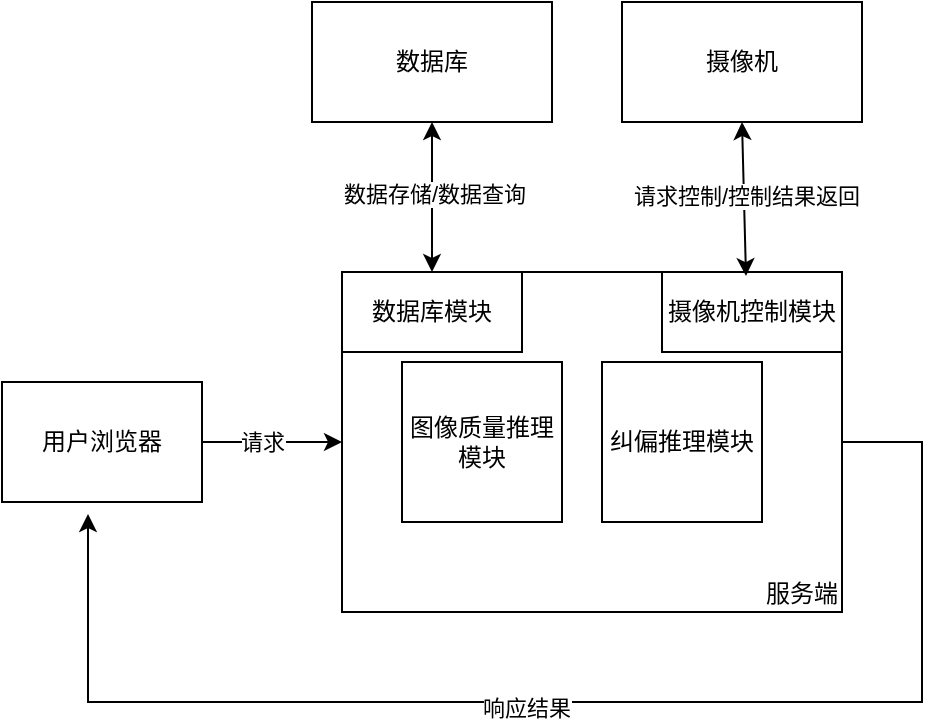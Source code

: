 <mxfile version="24.4.3" type="github">
  <diagram name="第 1 页" id="RA2dW2QIf4sX7xkVH5Dw">
    <mxGraphModel dx="1194" dy="731" grid="1" gridSize="10" guides="1" tooltips="1" connect="1" arrows="1" fold="1" page="1" pageScale="1" pageWidth="827" pageHeight="1169" math="0" shadow="0">
      <root>
        <mxCell id="0" />
        <mxCell id="1" parent="0" />
        <mxCell id="c4xiFc3Pp5Zp70a9VGpr-1" value="用户浏览器" style="rounded=0;whiteSpace=wrap;html=1;" vertex="1" parent="1">
          <mxGeometry x="60" y="320" width="100" height="60" as="geometry" />
        </mxCell>
        <mxCell id="c4xiFc3Pp5Zp70a9VGpr-2" value="服务端" style="rounded=0;whiteSpace=wrap;html=1;align=right;verticalAlign=bottom;" vertex="1" parent="1">
          <mxGeometry x="230" y="265" width="250" height="170" as="geometry" />
        </mxCell>
        <mxCell id="c4xiFc3Pp5Zp70a9VGpr-3" value="纠偏推理模块" style="whiteSpace=wrap;html=1;aspect=fixed;align=center;" vertex="1" parent="1">
          <mxGeometry x="360" y="310" width="80" height="80" as="geometry" />
        </mxCell>
        <mxCell id="c4xiFc3Pp5Zp70a9VGpr-4" value="摄像机控制模块" style="rounded=0;whiteSpace=wrap;html=1;" vertex="1" parent="1">
          <mxGeometry x="390" y="265" width="90" height="40" as="geometry" />
        </mxCell>
        <mxCell id="c4xiFc3Pp5Zp70a9VGpr-5" value="图像质量推理模块" style="rounded=0;whiteSpace=wrap;html=1;" vertex="1" parent="1">
          <mxGeometry x="260" y="310" width="80" height="80" as="geometry" />
        </mxCell>
        <mxCell id="c4xiFc3Pp5Zp70a9VGpr-7" value="" style="endArrow=classic;html=1;rounded=0;exitX=1;exitY=0.5;exitDx=0;exitDy=0;entryX=0;entryY=0.5;entryDx=0;entryDy=0;" edge="1" parent="1" source="c4xiFc3Pp5Zp70a9VGpr-1" target="c4xiFc3Pp5Zp70a9VGpr-2">
          <mxGeometry width="50" height="50" relative="1" as="geometry">
            <mxPoint x="390" y="430" as="sourcePoint" />
            <mxPoint x="440" y="380" as="targetPoint" />
          </mxGeometry>
        </mxCell>
        <mxCell id="c4xiFc3Pp5Zp70a9VGpr-8" value="请求" style="edgeLabel;html=1;align=center;verticalAlign=middle;resizable=0;points=[];" vertex="1" connectable="0" parent="c4xiFc3Pp5Zp70a9VGpr-7">
          <mxGeometry x="-0.343" relative="1" as="geometry">
            <mxPoint x="7" as="offset" />
          </mxGeometry>
        </mxCell>
        <mxCell id="c4xiFc3Pp5Zp70a9VGpr-11" value="" style="endArrow=classic;html=1;rounded=0;exitX=1;exitY=0.5;exitDx=0;exitDy=0;entryX=0.43;entryY=1.1;entryDx=0;entryDy=0;entryPerimeter=0;" edge="1" parent="1" source="c4xiFc3Pp5Zp70a9VGpr-2" target="c4xiFc3Pp5Zp70a9VGpr-1">
          <mxGeometry width="50" height="50" relative="1" as="geometry">
            <mxPoint x="390" y="430" as="sourcePoint" />
            <mxPoint x="50" y="480" as="targetPoint" />
            <Array as="points">
              <mxPoint x="520" y="350" />
              <mxPoint x="520" y="480" />
              <mxPoint x="103" y="480" />
            </Array>
          </mxGeometry>
        </mxCell>
        <mxCell id="c4xiFc3Pp5Zp70a9VGpr-14" value="响应结果" style="edgeLabel;html=1;align=center;verticalAlign=middle;resizable=0;points=[];" vertex="1" connectable="0" parent="c4xiFc3Pp5Zp70a9VGpr-11">
          <mxGeometry x="0.081" y="3" relative="1" as="geometry">
            <mxPoint as="offset" />
          </mxGeometry>
        </mxCell>
        <mxCell id="c4xiFc3Pp5Zp70a9VGpr-17" value="数据库" style="rounded=0;whiteSpace=wrap;html=1;" vertex="1" parent="1">
          <mxGeometry x="215" y="130" width="120" height="60" as="geometry" />
        </mxCell>
        <mxCell id="c4xiFc3Pp5Zp70a9VGpr-18" value="" style="endArrow=classic;startArrow=classic;html=1;rounded=0;entryX=0.5;entryY=1;entryDx=0;entryDy=0;exitX=0.5;exitY=0;exitDx=0;exitDy=0;" edge="1" parent="1" source="c4xiFc3Pp5Zp70a9VGpr-27" target="c4xiFc3Pp5Zp70a9VGpr-17">
          <mxGeometry width="50" height="50" relative="1" as="geometry">
            <mxPoint x="390" y="430" as="sourcePoint" />
            <mxPoint x="440" y="380" as="targetPoint" />
          </mxGeometry>
        </mxCell>
        <mxCell id="c4xiFc3Pp5Zp70a9VGpr-20" value="数据存储/数据查询" style="edgeLabel;html=1;align=center;verticalAlign=middle;resizable=0;points=[];" vertex="1" connectable="0" parent="c4xiFc3Pp5Zp70a9VGpr-18">
          <mxGeometry x="0.04" y="-1" relative="1" as="geometry">
            <mxPoint as="offset" />
          </mxGeometry>
        </mxCell>
        <mxCell id="c4xiFc3Pp5Zp70a9VGpr-21" value="摄像机" style="rounded=0;whiteSpace=wrap;html=1;" vertex="1" parent="1">
          <mxGeometry x="370" y="130" width="120" height="60" as="geometry" />
        </mxCell>
        <mxCell id="c4xiFc3Pp5Zp70a9VGpr-24" value="" style="endArrow=classic;startArrow=classic;html=1;rounded=0;entryX=0.5;entryY=1;entryDx=0;entryDy=0;exitX=0.808;exitY=0.012;exitDx=0;exitDy=0;exitPerimeter=0;" edge="1" parent="1" source="c4xiFc3Pp5Zp70a9VGpr-2" target="c4xiFc3Pp5Zp70a9VGpr-21">
          <mxGeometry width="50" height="50" relative="1" as="geometry">
            <mxPoint x="430" y="260" as="sourcePoint" />
            <mxPoint x="440" y="380" as="targetPoint" />
          </mxGeometry>
        </mxCell>
        <mxCell id="c4xiFc3Pp5Zp70a9VGpr-28" value="请求控制/控制结果返回" style="edgeLabel;html=1;align=center;verticalAlign=middle;resizable=0;points=[];" vertex="1" connectable="0" parent="c4xiFc3Pp5Zp70a9VGpr-24">
          <mxGeometry x="0.039" y="-1" relative="1" as="geometry">
            <mxPoint as="offset" />
          </mxGeometry>
        </mxCell>
        <mxCell id="c4xiFc3Pp5Zp70a9VGpr-27" value="数据库模块" style="rounded=0;whiteSpace=wrap;html=1;" vertex="1" parent="1">
          <mxGeometry x="230" y="265" width="90" height="40" as="geometry" />
        </mxCell>
      </root>
    </mxGraphModel>
  </diagram>
</mxfile>
